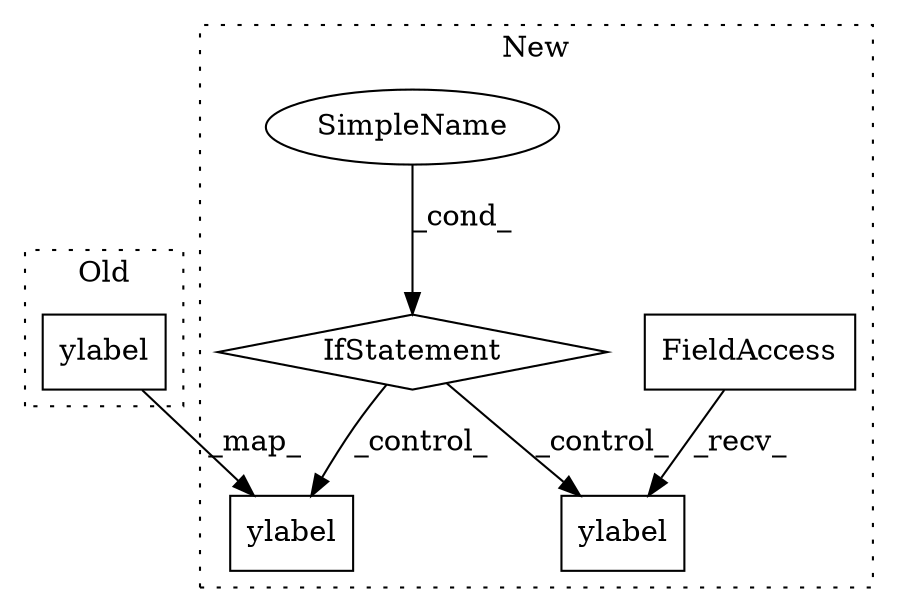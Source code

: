 digraph G {
subgraph cluster0 {
1 [label="ylabel" a="32" s="1829,1943" l="7,1" shape="box"];
label = "Old";
style="dotted";
}
subgraph cluster1 {
2 [label="ylabel" a="32" s="1852,1930" l="7,1" shape="box"];
3 [label="IfStatement" a="25" s="1811,1822" l="4,2" shape="diamond"];
4 [label="SimpleName" a="42" s="" l="" shape="ellipse"];
5 [label="ylabel" a="32" s="2054,2136" l="7,1" shape="box"];
6 [label="FieldAccess" a="22" s="2036" l="10" shape="box"];
label = "New";
style="dotted";
}
1 -> 2 [label="_map_"];
3 -> 5 [label="_control_"];
3 -> 2 [label="_control_"];
4 -> 3 [label="_cond_"];
6 -> 5 [label="_recv_"];
}